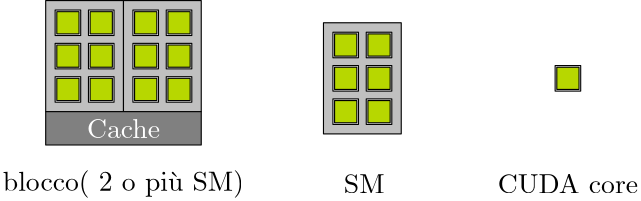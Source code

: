 <?xml version="1.0"?>
<!DOCTYPE ipe SYSTEM "ipe.dtd">
<ipe version="70218" creator="Ipe 7.2.28">
<info created="D:20250209172619" modified="D:20250209172619"/>
<ipestyle name="basic">
<symbol name="arrow/arc(spx)">
<path stroke="sym-stroke" fill="sym-stroke" pen="sym-pen">
0 0 m
-1 0.333 l
-1 -0.333 l
h
</path>
</symbol>
<symbol name="arrow/farc(spx)">
<path stroke="sym-stroke" fill="white" pen="sym-pen">
0 0 m
-1 0.333 l
-1 -0.333 l
h
</path>
</symbol>
<symbol name="arrow/ptarc(spx)">
<path stroke="sym-stroke" fill="sym-stroke" pen="sym-pen">
0 0 m
-1 0.333 l
-0.8 0 l
-1 -0.333 l
h
</path>
</symbol>
<symbol name="arrow/fptarc(spx)">
<path stroke="sym-stroke" fill="white" pen="sym-pen">
0 0 m
-1 0.333 l
-0.8 0 l
-1 -0.333 l
h
</path>
</symbol>
<symbol name="mark/circle(sx)" transformations="translations">
<path fill="sym-stroke">
0.6 0 0 0.6 0 0 e
0.4 0 0 0.4 0 0 e
</path>
</symbol>
<symbol name="mark/disk(sx)" transformations="translations">
<path fill="sym-stroke">
0.6 0 0 0.6 0 0 e
</path>
</symbol>
<symbol name="mark/fdisk(sfx)" transformations="translations">
<group>
<path fill="sym-fill">
0.5 0 0 0.5 0 0 e
</path>
<path fill="sym-stroke" fillrule="eofill">
0.6 0 0 0.6 0 0 e
0.4 0 0 0.4 0 0 e
</path>
</group>
</symbol>
<symbol name="mark/box(sx)" transformations="translations">
<path fill="sym-stroke" fillrule="eofill">
-0.6 -0.6 m
0.6 -0.6 l
0.6 0.6 l
-0.6 0.6 l
h
-0.4 -0.4 m
0.4 -0.4 l
0.4 0.4 l
-0.4 0.4 l
h
</path>
</symbol>
<symbol name="mark/square(sx)" transformations="translations">
<path fill="sym-stroke">
-0.6 -0.6 m
0.6 -0.6 l
0.6 0.6 l
-0.6 0.6 l
h
</path>
</symbol>
<symbol name="mark/fsquare(sfx)" transformations="translations">
<group>
<path fill="sym-fill">
-0.5 -0.5 m
0.5 -0.5 l
0.5 0.5 l
-0.5 0.5 l
h
</path>
<path fill="sym-stroke" fillrule="eofill">
-0.6 -0.6 m
0.6 -0.6 l
0.6 0.6 l
-0.6 0.6 l
h
-0.4 -0.4 m
0.4 -0.4 l
0.4 0.4 l
-0.4 0.4 l
h
</path>
</group>
</symbol>
<symbol name="mark/cross(sx)" transformations="translations">
<group>
<path fill="sym-stroke">
-0.43 -0.57 m
0.57 0.43 l
0.43 0.57 l
-0.57 -0.43 l
h
</path>
<path fill="sym-stroke">
-0.43 0.57 m
0.57 -0.43 l
0.43 -0.57 l
-0.57 0.43 l
h
</path>
</group>
</symbol>
<symbol name="arrow/fnormal(spx)">
<path stroke="sym-stroke" fill="white" pen="sym-pen">
0 0 m
-1 0.333 l
-1 -0.333 l
h
</path>
</symbol>
<symbol name="arrow/pointed(spx)">
<path stroke="sym-stroke" fill="sym-stroke" pen="sym-pen">
0 0 m
-1 0.333 l
-0.8 0 l
-1 -0.333 l
h
</path>
</symbol>
<symbol name="arrow/fpointed(spx)">
<path stroke="sym-stroke" fill="white" pen="sym-pen">
0 0 m
-1 0.333 l
-0.8 0 l
-1 -0.333 l
h
</path>
</symbol>
<symbol name="arrow/linear(spx)">
<path stroke="sym-stroke" pen="sym-pen">
-1 0.333 m
0 0 l
-1 -0.333 l
</path>
</symbol>
<symbol name="arrow/fdouble(spx)">
<path stroke="sym-stroke" fill="white" pen="sym-pen">
0 0 m
-1 0.333 l
-1 -0.333 l
h
-1 0 m
-2 0.333 l
-2 -0.333 l
h
</path>
</symbol>
<symbol name="arrow/double(spx)">
<path stroke="sym-stroke" fill="sym-stroke" pen="sym-pen">
0 0 m
-1 0.333 l
-1 -0.333 l
h
-1 0 m
-2 0.333 l
-2 -0.333 l
h
</path>
</symbol>
<symbol name="arrow/mid-normal(spx)">
<path stroke="sym-stroke" fill="sym-stroke" pen="sym-pen">
0.5 0 m
-0.5 0.333 l
-0.5 -0.333 l
h
</path>
</symbol>
<symbol name="arrow/mid-fnormal(spx)">
<path stroke="sym-stroke" fill="white" pen="sym-pen">
0.5 0 m
-0.5 0.333 l
-0.5 -0.333 l
h
</path>
</symbol>
<symbol name="arrow/mid-pointed(spx)">
<path stroke="sym-stroke" fill="sym-stroke" pen="sym-pen">
0.5 0 m
-0.5 0.333 l
-0.3 0 l
-0.5 -0.333 l
h
</path>
</symbol>
<symbol name="arrow/mid-fpointed(spx)">
<path stroke="sym-stroke" fill="white" pen="sym-pen">
0.5 0 m
-0.5 0.333 l
-0.3 0 l
-0.5 -0.333 l
h
</path>
</symbol>
<symbol name="arrow/mid-double(spx)">
<path stroke="sym-stroke" fill="sym-stroke" pen="sym-pen">
1 0 m
0 0.333 l
0 -0.333 l
h
0 0 m
-1 0.333 l
-1 -0.333 l
h
</path>
</symbol>
<symbol name="arrow/mid-fdouble(spx)">
<path stroke="sym-stroke" fill="white" pen="sym-pen">
1 0 m
0 0.333 l
0 -0.333 l
h
0 0 m
-1 0.333 l
-1 -0.333 l
h
</path>
</symbol>
<anglesize name="22.5 deg" value="22.5"/>
<anglesize name="30 deg" value="30"/>
<anglesize name="45 deg" value="45"/>
<anglesize name="60 deg" value="60"/>
<anglesize name="90 deg" value="90"/>
<arrowsize name="large" value="10"/>
<arrowsize name="small" value="5"/>
<arrowsize name="tiny" value="3"/>
<color name="blue" value="0 0 1"/>
<color name="brown" value="0.647 0.165 0.165"/>
<color name="darkblue" value="0 0 0.545"/>
<color name="darkcyan" value="0 0.545 0.545"/>
<color name="darkgray" value="0.663"/>
<color name="darkgreen" value="0 0.392 0"/>
<color name="darkmagenta" value="0.545 0 0.545"/>
<color name="darkorange" value="1 0.549 0"/>
<color name="darkred" value="0.545 0 0"/>
<color name="gold" value="1 0.843 0"/>
<color name="gray" value="0.745"/>
<color name="green" value="0 1 0"/>
<color name="lightblue" value="0.678 0.847 0.902"/>
<color name="lightcyan" value="0.878 1 1"/>
<color name="lightgray" value="0.827"/>
<color name="lightgreen" value="0.565 0.933 0.565"/>
<color name="lightyellow" value="1 1 0.878"/>
<color name="navy" value="0 0 0.502"/>
<color name="orange" value="1 0.647 0"/>
<color name="pink" value="1 0.753 0.796"/>
<color name="purple" value="0.627 0.125 0.941"/>
<color name="red" value="1 0 0"/>
<color name="seagreen" value="0.18 0.545 0.341"/>
<color name="turquoise" value="0.251 0.878 0.816"/>
<color name="violet" value="0.933 0.51 0.933"/>
<color name="yellow" value="1 1 0"/>
<dashstyle name="dash dot dotted" value="[4 2 1 2 1 2] 0"/>
<dashstyle name="dash dotted" value="[4 2 1 2] 0"/>
<dashstyle name="dashed" value="[4] 0"/>
<dashstyle name="dotted" value="[1 3] 0"/>
<gridsize name="10 pts (~3.5 mm)" value="10"/>
<gridsize name="14 pts (~5 mm)" value="14"/>
<gridsize name="16 pts (~6 mm)" value="16"/>
<gridsize name="20 pts (~7 mm)" value="20"/>
<gridsize name="28 pts (~10 mm)" value="28"/>
<gridsize name="32 pts (~12 mm)" value="32"/>
<gridsize name="4 pts" value="4"/>
<gridsize name="56 pts (~20 mm)" value="56"/>
<gridsize name="8 pts (~3 mm)" value="8"/>
<opacity name="10%" value="0.1"/>
<opacity name="30%" value="0.3"/>
<opacity name="50%" value="0.5"/>
<opacity name="75%" value="0.75"/>
<pen name="fat" value="1.2"/>
<pen name="heavier" value="0.8"/>
<pen name="ultrafat" value="2"/>
<symbolsize name="large" value="5"/>
<symbolsize name="small" value="2"/>
<symbolsize name="tiny" value="1.1"/>
<textsize name="Huge" value="\Huge"/>
<textsize name="LARGE" value="\LARGE"/>
<textsize name="Large" value="\Large"/>
<textsize name="footnote" value="\footnotesize"/>
<textsize name="huge" value="\huge"/>
<textsize name="large" value="\large"/>
<textsize name="script" value="\scriptsize"/>
<textsize name="small" value="\small"/>
<textsize name="tiny" value="\tiny"/>
<textstyle name="center" begin="\begin{center}" end="\end{center}"/>
<textstyle name="item" begin="\begin{itemize}\item{}" end="\end{itemize}"/>
<textstyle name="itemize" begin="\begin{itemize}" end="\end{itemize}"/>
<tiling name="falling" angle="-60" step="4" width="1"/>
<tiling name="rising" angle="30" step="4" width="1"/>
</ipestyle>
<page>
<layer name="alpha"/>
<view layers="alpha" active="alpha"/>
<path layer="alpha" stroke="black" fill="0.753">
332 784 m
332 744 l
360 744 l
360 784 l
h
</path>
<path stroke="black" fill="1">
424.6 759.407 m
424.6 768.593 l
415.4 768.593 l
415.4 759.407 l
h
</path>
<path matrix="1 0 0 1 -0.00004601 -0.00015958" stroke="black" fill="0.718 0.843 0">
416 768 m
416 760 l
424 760 l
424 768 l
h
</path>
<path matrix="1 0 0 1 -80 0" stroke="black" fill="1">
424.6 759.407 m
424.6 768.593 l
415.4 768.593 l
415.4 759.407 l
h
</path>
<path matrix="1 0 0 1 -80 -0.00015958" stroke="black" fill="0.718 0.843 0">
416 768 m
416 760 l
424 760 l
424 768 l
h
</path>
<path matrix="1 0 0 1 -68 0" stroke="black" fill="1">
424.6 759.407 m
424.6 768.593 l
415.4 768.593 l
415.4 759.407 l
h
</path>
<path matrix="1 0 0 1 -68 -0.00015958" stroke="black" fill="0.718 0.843 0">
416 768 m
416 760 l
424 760 l
424 768 l
h
</path>
<path matrix="1 0 0 1 -80 12" stroke="black" fill="1">
424.6 759.407 m
424.6 768.593 l
415.4 768.593 l
415.4 759.407 l
h
</path>
<path matrix="1 0 0 1 -80 11.9998" stroke="black" fill="0.718 0.843 0">
416 768 m
416 760 l
424 760 l
424 768 l
h
</path>
<path matrix="1 0 0 1 -68 12" stroke="black" fill="1">
424.6 759.407 m
424.6 768.593 l
415.4 768.593 l
415.4 759.407 l
h
</path>
<path matrix="1 0 0 1 -68 11.9998" stroke="black" fill="0.718 0.843 0">
416 768 m
416 760 l
424 760 l
424 768 l
h
</path>
<path matrix="1 0 0 1 -80 -12" stroke="black" fill="1">
424.6 759.407 m
424.6 768.593 l
415.4 768.593 l
415.4 759.407 l
h
</path>
<path matrix="1 0 0 1 -80 -12.0002" stroke="black" fill="0.718 0.843 0">
416 768 m
416 760 l
424 760 l
424 768 l
h
</path>
<path matrix="1 0 0 1 -68 -12" stroke="black" fill="1">
424.6 759.407 m
424.6 768.593 l
415.4 768.593 l
415.4 759.407 l
h
</path>
<path matrix="1 0 0 1 -68 -12.0002" stroke="black" fill="0.718 0.843 0">
416 768 m
416 760 l
424 760 l
424 768 l
h
</path>
<path matrix="1 0 0 1 -100 8" stroke="black" fill="0.753">
332 784 m
332 744 l
360 744 l
360 784 l
h
</path>
<path matrix="1 0 0 1 -180 8" stroke="black" fill="1">
424.6 759.407 m
424.6 768.593 l
415.4 768.593 l
415.4 759.407 l
h
</path>
<path matrix="1 0 0 1 -180 7.99984" stroke="black" fill="0.718 0.843 0">
416 768 m
416 760 l
424 760 l
424 768 l
h
</path>
<path matrix="1 0 0 1 -168 8" stroke="black" fill="1">
424.6 759.407 m
424.6 768.593 l
415.4 768.593 l
415.4 759.407 l
h
</path>
<path matrix="1 0 0 1 -168 7.99984" stroke="black" fill="0.718 0.843 0">
416 768 m
416 760 l
424 760 l
424 768 l
h
</path>
<path matrix="1 0 0 1 -180 20" stroke="black" fill="1">
424.6 759.407 m
424.6 768.593 l
415.4 768.593 l
415.4 759.407 l
h
</path>
<path matrix="1 0 0 1 -180 19.9998" stroke="black" fill="0.718 0.843 0">
416 768 m
416 760 l
424 760 l
424 768 l
h
</path>
<path matrix="1 0 0 1 -168 20" stroke="black" fill="1">
424.6 759.407 m
424.6 768.593 l
415.4 768.593 l
415.4 759.407 l
h
</path>
<path matrix="1 0 0 1 -168 19.9998" stroke="black" fill="0.718 0.843 0">
416 768 m
416 760 l
424 760 l
424 768 l
h
</path>
<path matrix="1 0 0 1 -180 -4" stroke="black" fill="1">
424.6 759.407 m
424.6 768.593 l
415.4 768.593 l
415.4 759.407 l
h
</path>
<path matrix="1 0 0 1 -180 -4.0002" stroke="black" fill="0.718 0.843 0">
416 768 m
416 760 l
424 760 l
424 768 l
h
</path>
<path matrix="1 0 0 1 -168 -4" stroke="black" fill="1">
424.6 759.407 m
424.6 768.593 l
415.4 768.593 l
415.4 759.407 l
h
</path>
<path matrix="1 0 0 1 -168 -4.0002" stroke="black" fill="0.718 0.843 0">
416 768 m
416 760 l
424 760 l
424 768 l
h
</path>
<path matrix="1 0 0 1 -72 8" stroke="black" fill="0.753">
332 784 m
332 744 l
360 744 l
360 784 l
h
</path>
<path matrix="1 0 0 1 -152 8" stroke="black" fill="1">
424.6 759.407 m
424.6 768.593 l
415.4 768.593 l
415.4 759.407 l
h
</path>
<path matrix="1 0 0 1 -152 7.99984" stroke="black" fill="0.718 0.843 0">
416 768 m
416 760 l
424 760 l
424 768 l
h
</path>
<path matrix="1 0 0 1 -140 8" stroke="black" fill="1">
424.6 759.407 m
424.6 768.593 l
415.4 768.593 l
415.4 759.407 l
h
</path>
<path matrix="1 0 0 1 -140 7.99984" stroke="black" fill="0.718 0.843 0">
416 768 m
416 760 l
424 760 l
424 768 l
h
</path>
<path matrix="1 0 0 1 -152 20" stroke="black" fill="1">
424.6 759.407 m
424.6 768.593 l
415.4 768.593 l
415.4 759.407 l
h
</path>
<path matrix="1 0 0 1 -152 19.9998" stroke="black" fill="0.718 0.843 0">
416 768 m
416 760 l
424 760 l
424 768 l
h
</path>
<path matrix="1 0 0 1 -140 20" stroke="black" fill="1">
424.6 759.407 m
424.6 768.593 l
415.4 768.593 l
415.4 759.407 l
h
</path>
<path matrix="1 0 0 1 -140 19.9998" stroke="black" fill="0.718 0.843 0">
416 768 m
416 760 l
424 760 l
424 768 l
h
</path>
<path matrix="1 0 0 1 -152 -4" stroke="black" fill="1">
424.6 759.407 m
424.6 768.593 l
415.4 768.593 l
415.4 759.407 l
h
</path>
<path matrix="1 0 0 1 -152 -4.0002" stroke="black" fill="0.718 0.843 0">
416 768 m
416 760 l
424 760 l
424 768 l
h
</path>
<path matrix="1 0 0 1 -140 -4" stroke="black" fill="1">
424.6 759.407 m
424.6 768.593 l
415.4 768.593 l
415.4 759.407 l
h
</path>
<path matrix="1 0 0 1 -140 -4.0002" stroke="black" fill="0.718 0.843 0">
416 768 m
416 760 l
424 760 l
424 768 l
h
</path>
<path stroke="black" fill="0.502">
232 752 m
232 740 l
288 740 l
288 752 l
h
</path>
<text matrix="1 0 0 1 0 -1.99666" transformations="translations" pos="260 748" stroke="1" type="label" width="26.29" height="6.918" depth="0" halign="center" valign="center">Cache</text>
<text matrix="1 0 0 1 0 -21.9967" transformations="translations" pos="260 748" stroke="black" type="label" width="86.897" height="7.473" depth="2.49" halign="center" valign="center">blocco( 2 o più SM)</text>
<text matrix="1 0 0 1 86.6689 -21.9967" transformations="translations" pos="260 748" stroke="black" type="label" width="14.667" height="6.808" depth="0" halign="center" valign="center">SM</text>
<text matrix="1 0 0 1 160 -21.9967" transformations="translations" pos="260 748" stroke="black" type="label" width="50.533" height="6.808" depth="0" halign="center" valign="center">CUDA core</text>
</page>
</ipe>
